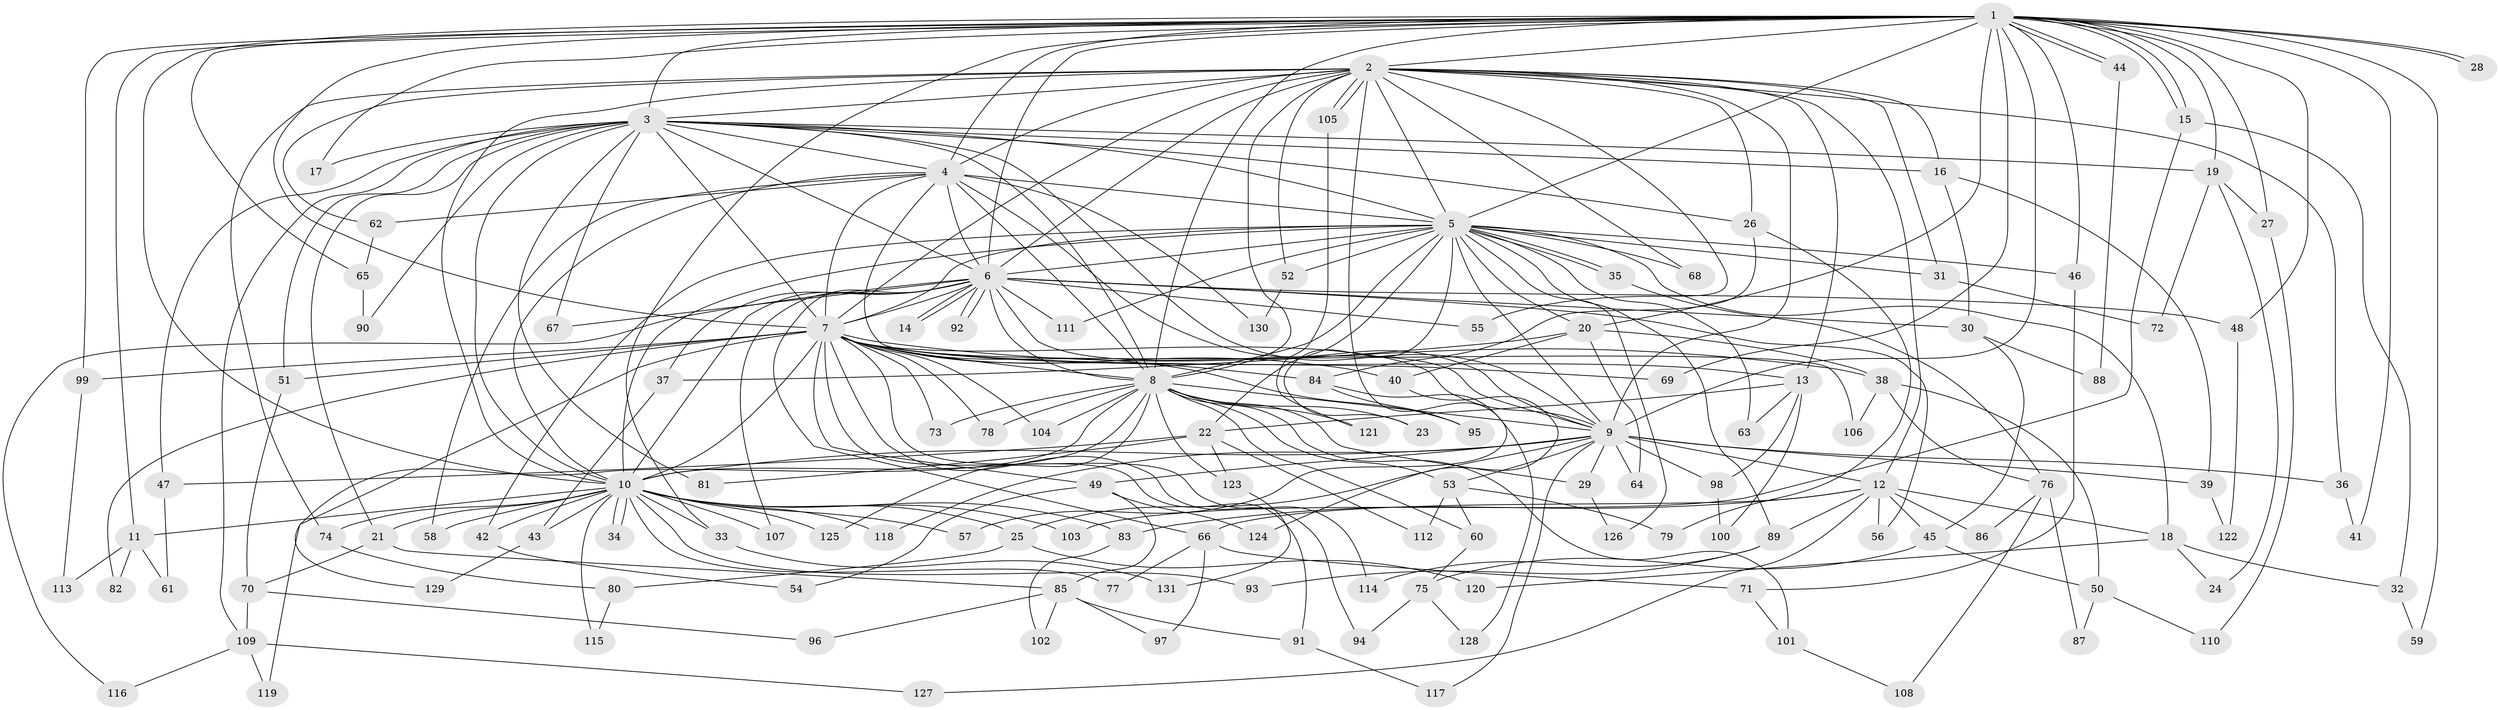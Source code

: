 // coarse degree distribution, {1: 0.38461538461538464, 2: 0.4358974358974359, 3: 0.05128205128205128, 24: 0.02564102564102564, 4: 0.05128205128205128, 14: 0.02564102564102564, 19: 0.02564102564102564}
// Generated by graph-tools (version 1.1) at 2025/47/03/04/25 21:47:12]
// undirected, 131 vertices, 287 edges
graph export_dot {
graph [start="1"]
  node [color=gray90,style=filled];
  1;
  2;
  3;
  4;
  5;
  6;
  7;
  8;
  9;
  10;
  11;
  12;
  13;
  14;
  15;
  16;
  17;
  18;
  19;
  20;
  21;
  22;
  23;
  24;
  25;
  26;
  27;
  28;
  29;
  30;
  31;
  32;
  33;
  34;
  35;
  36;
  37;
  38;
  39;
  40;
  41;
  42;
  43;
  44;
  45;
  46;
  47;
  48;
  49;
  50;
  51;
  52;
  53;
  54;
  55;
  56;
  57;
  58;
  59;
  60;
  61;
  62;
  63;
  64;
  65;
  66;
  67;
  68;
  69;
  70;
  71;
  72;
  73;
  74;
  75;
  76;
  77;
  78;
  79;
  80;
  81;
  82;
  83;
  84;
  85;
  86;
  87;
  88;
  89;
  90;
  91;
  92;
  93;
  94;
  95;
  96;
  97;
  98;
  99;
  100;
  101;
  102;
  103;
  104;
  105;
  106;
  107;
  108;
  109;
  110;
  111;
  112;
  113;
  114;
  115;
  116;
  117;
  118;
  119;
  120;
  121;
  122;
  123;
  124;
  125;
  126;
  127;
  128;
  129;
  130;
  131;
  1 -- 2;
  1 -- 3;
  1 -- 4;
  1 -- 5;
  1 -- 6;
  1 -- 7;
  1 -- 8;
  1 -- 9;
  1 -- 10;
  1 -- 11;
  1 -- 15;
  1 -- 15;
  1 -- 17;
  1 -- 19;
  1 -- 20;
  1 -- 27;
  1 -- 28;
  1 -- 28;
  1 -- 33;
  1 -- 41;
  1 -- 44;
  1 -- 44;
  1 -- 46;
  1 -- 48;
  1 -- 59;
  1 -- 65;
  1 -- 69;
  1 -- 99;
  2 -- 3;
  2 -- 4;
  2 -- 5;
  2 -- 6;
  2 -- 7;
  2 -- 8;
  2 -- 9;
  2 -- 10;
  2 -- 12;
  2 -- 13;
  2 -- 16;
  2 -- 26;
  2 -- 31;
  2 -- 36;
  2 -- 52;
  2 -- 55;
  2 -- 57;
  2 -- 62;
  2 -- 68;
  2 -- 74;
  2 -- 105;
  2 -- 105;
  3 -- 4;
  3 -- 5;
  3 -- 6;
  3 -- 7;
  3 -- 8;
  3 -- 9;
  3 -- 10;
  3 -- 16;
  3 -- 17;
  3 -- 19;
  3 -- 21;
  3 -- 26;
  3 -- 47;
  3 -- 51;
  3 -- 67;
  3 -- 81;
  3 -- 90;
  3 -- 109;
  4 -- 5;
  4 -- 6;
  4 -- 7;
  4 -- 8;
  4 -- 9;
  4 -- 10;
  4 -- 58;
  4 -- 62;
  4 -- 106;
  4 -- 130;
  5 -- 6;
  5 -- 7;
  5 -- 8;
  5 -- 9;
  5 -- 10;
  5 -- 18;
  5 -- 20;
  5 -- 22;
  5 -- 23;
  5 -- 31;
  5 -- 35;
  5 -- 35;
  5 -- 42;
  5 -- 46;
  5 -- 52;
  5 -- 63;
  5 -- 68;
  5 -- 89;
  5 -- 111;
  5 -- 126;
  6 -- 7;
  6 -- 8;
  6 -- 9;
  6 -- 10;
  6 -- 14;
  6 -- 14;
  6 -- 30;
  6 -- 37;
  6 -- 48;
  6 -- 55;
  6 -- 56;
  6 -- 66;
  6 -- 67;
  6 -- 92;
  6 -- 92;
  6 -- 107;
  6 -- 111;
  6 -- 116;
  7 -- 8;
  7 -- 9;
  7 -- 10;
  7 -- 13;
  7 -- 38;
  7 -- 40;
  7 -- 49;
  7 -- 51;
  7 -- 69;
  7 -- 73;
  7 -- 78;
  7 -- 82;
  7 -- 84;
  7 -- 91;
  7 -- 94;
  7 -- 95;
  7 -- 99;
  7 -- 104;
  7 -- 114;
  7 -- 129;
  8 -- 9;
  8 -- 10;
  8 -- 23;
  8 -- 29;
  8 -- 53;
  8 -- 60;
  8 -- 73;
  8 -- 78;
  8 -- 101;
  8 -- 104;
  8 -- 119;
  8 -- 121;
  8 -- 123;
  8 -- 125;
  9 -- 10;
  9 -- 12;
  9 -- 25;
  9 -- 29;
  9 -- 36;
  9 -- 39;
  9 -- 49;
  9 -- 53;
  9 -- 64;
  9 -- 98;
  9 -- 117;
  9 -- 118;
  10 -- 11;
  10 -- 21;
  10 -- 25;
  10 -- 33;
  10 -- 34;
  10 -- 34;
  10 -- 42;
  10 -- 43;
  10 -- 57;
  10 -- 58;
  10 -- 74;
  10 -- 77;
  10 -- 83;
  10 -- 93;
  10 -- 103;
  10 -- 107;
  10 -- 115;
  10 -- 118;
  10 -- 125;
  11 -- 61;
  11 -- 82;
  11 -- 113;
  12 -- 18;
  12 -- 45;
  12 -- 56;
  12 -- 66;
  12 -- 83;
  12 -- 86;
  12 -- 89;
  12 -- 127;
  13 -- 22;
  13 -- 63;
  13 -- 98;
  13 -- 100;
  15 -- 32;
  15 -- 103;
  16 -- 30;
  16 -- 39;
  18 -- 24;
  18 -- 32;
  18 -- 120;
  19 -- 24;
  19 -- 27;
  19 -- 72;
  20 -- 37;
  20 -- 38;
  20 -- 40;
  20 -- 64;
  21 -- 70;
  21 -- 85;
  22 -- 47;
  22 -- 81;
  22 -- 112;
  22 -- 123;
  25 -- 80;
  25 -- 120;
  26 -- 79;
  26 -- 84;
  27 -- 110;
  29 -- 126;
  30 -- 45;
  30 -- 88;
  31 -- 72;
  32 -- 59;
  33 -- 131;
  35 -- 76;
  36 -- 41;
  37 -- 43;
  38 -- 50;
  38 -- 76;
  38 -- 106;
  39 -- 122;
  40 -- 124;
  42 -- 54;
  43 -- 129;
  44 -- 88;
  45 -- 50;
  45 -- 75;
  46 -- 71;
  47 -- 61;
  48 -- 122;
  49 -- 54;
  49 -- 85;
  49 -- 124;
  50 -- 87;
  50 -- 110;
  51 -- 70;
  52 -- 130;
  53 -- 60;
  53 -- 79;
  53 -- 112;
  60 -- 75;
  62 -- 65;
  65 -- 90;
  66 -- 71;
  66 -- 77;
  66 -- 97;
  70 -- 96;
  70 -- 109;
  71 -- 101;
  74 -- 80;
  75 -- 94;
  75 -- 128;
  76 -- 86;
  76 -- 87;
  76 -- 108;
  80 -- 115;
  83 -- 102;
  84 -- 95;
  84 -- 128;
  85 -- 91;
  85 -- 96;
  85 -- 97;
  85 -- 102;
  89 -- 93;
  89 -- 114;
  91 -- 117;
  98 -- 100;
  99 -- 113;
  101 -- 108;
  105 -- 121;
  109 -- 116;
  109 -- 119;
  109 -- 127;
  123 -- 131;
}
